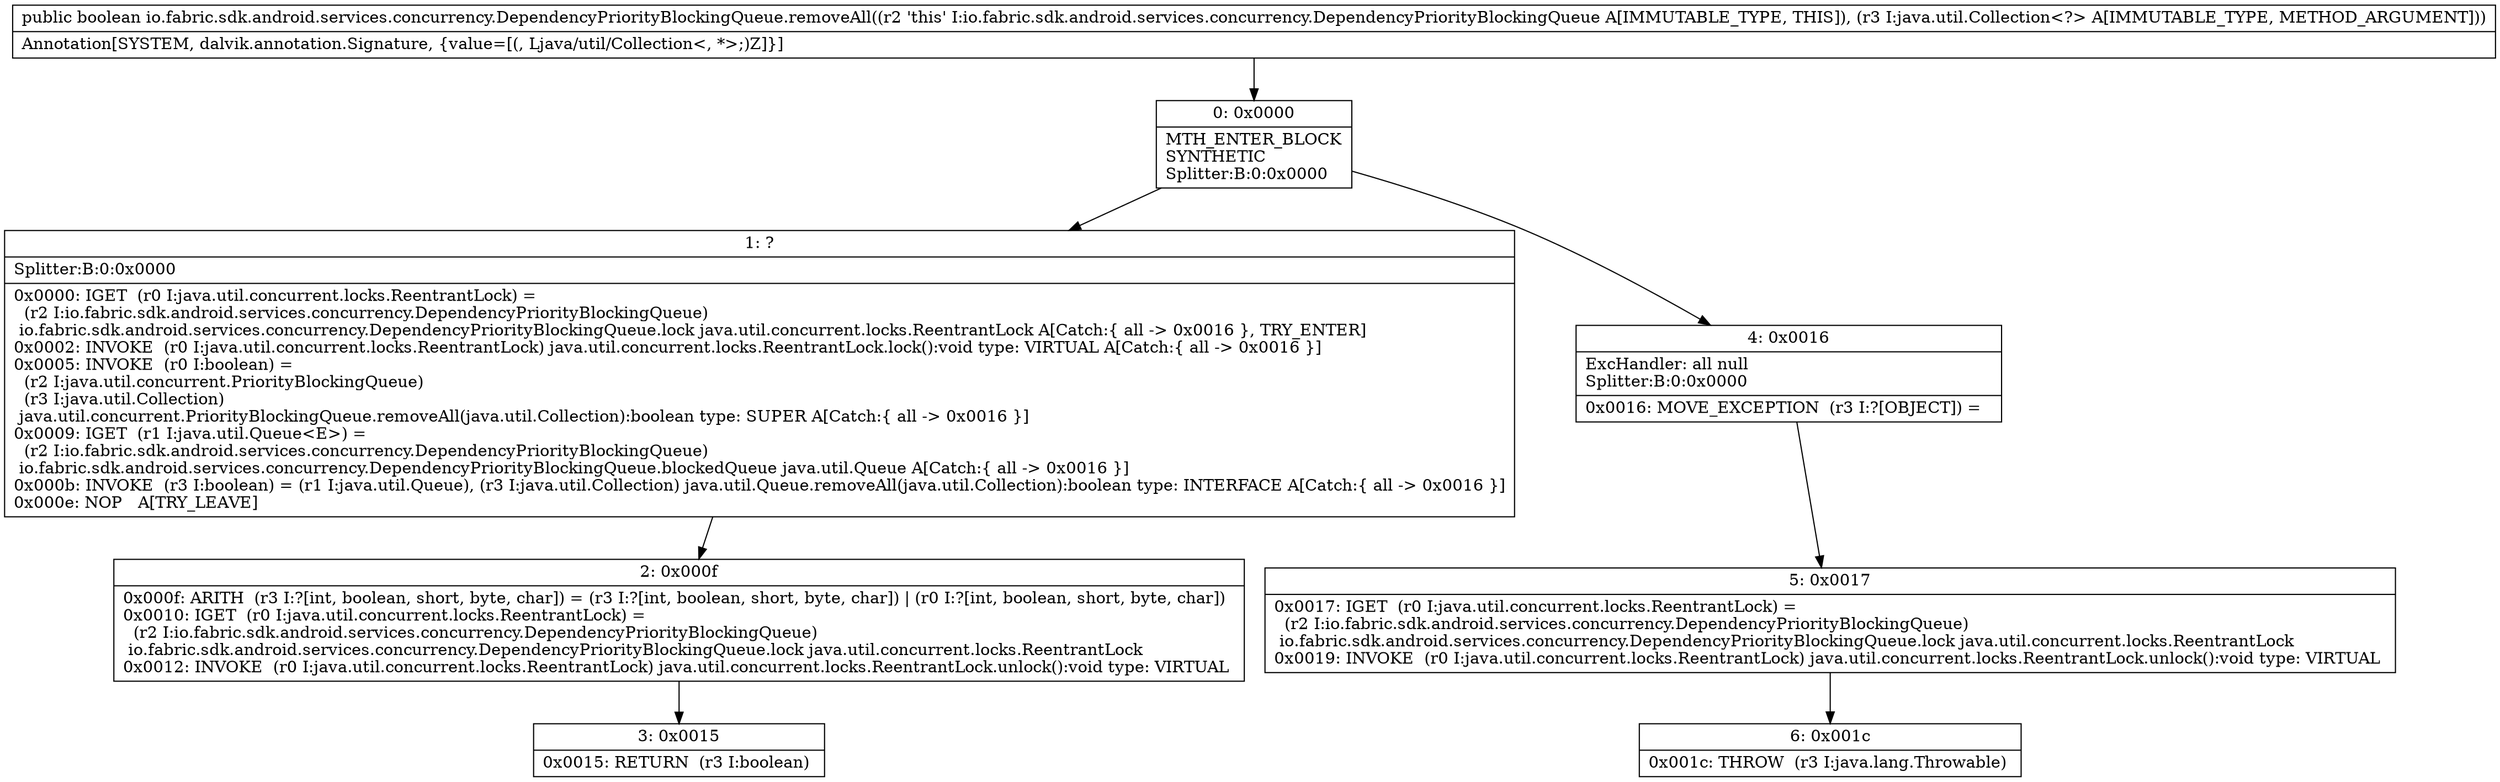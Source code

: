 digraph "CFG forio.fabric.sdk.android.services.concurrency.DependencyPriorityBlockingQueue.removeAll(Ljava\/util\/Collection;)Z" {
Node_0 [shape=record,label="{0\:\ 0x0000|MTH_ENTER_BLOCK\lSYNTHETIC\lSplitter:B:0:0x0000\l}"];
Node_1 [shape=record,label="{1\:\ ?|Splitter:B:0:0x0000\l|0x0000: IGET  (r0 I:java.util.concurrent.locks.ReentrantLock) = \l  (r2 I:io.fabric.sdk.android.services.concurrency.DependencyPriorityBlockingQueue)\l io.fabric.sdk.android.services.concurrency.DependencyPriorityBlockingQueue.lock java.util.concurrent.locks.ReentrantLock A[Catch:\{ all \-\> 0x0016 \}, TRY_ENTER]\l0x0002: INVOKE  (r0 I:java.util.concurrent.locks.ReentrantLock) java.util.concurrent.locks.ReentrantLock.lock():void type: VIRTUAL A[Catch:\{ all \-\> 0x0016 \}]\l0x0005: INVOKE  (r0 I:boolean) = \l  (r2 I:java.util.concurrent.PriorityBlockingQueue)\l  (r3 I:java.util.Collection)\l java.util.concurrent.PriorityBlockingQueue.removeAll(java.util.Collection):boolean type: SUPER A[Catch:\{ all \-\> 0x0016 \}]\l0x0009: IGET  (r1 I:java.util.Queue\<E\>) = \l  (r2 I:io.fabric.sdk.android.services.concurrency.DependencyPriorityBlockingQueue)\l io.fabric.sdk.android.services.concurrency.DependencyPriorityBlockingQueue.blockedQueue java.util.Queue A[Catch:\{ all \-\> 0x0016 \}]\l0x000b: INVOKE  (r3 I:boolean) = (r1 I:java.util.Queue), (r3 I:java.util.Collection) java.util.Queue.removeAll(java.util.Collection):boolean type: INTERFACE A[Catch:\{ all \-\> 0x0016 \}]\l0x000e: NOP   A[TRY_LEAVE]\l}"];
Node_2 [shape=record,label="{2\:\ 0x000f|0x000f: ARITH  (r3 I:?[int, boolean, short, byte, char]) = (r3 I:?[int, boolean, short, byte, char]) \| (r0 I:?[int, boolean, short, byte, char]) \l0x0010: IGET  (r0 I:java.util.concurrent.locks.ReentrantLock) = \l  (r2 I:io.fabric.sdk.android.services.concurrency.DependencyPriorityBlockingQueue)\l io.fabric.sdk.android.services.concurrency.DependencyPriorityBlockingQueue.lock java.util.concurrent.locks.ReentrantLock \l0x0012: INVOKE  (r0 I:java.util.concurrent.locks.ReentrantLock) java.util.concurrent.locks.ReentrantLock.unlock():void type: VIRTUAL \l}"];
Node_3 [shape=record,label="{3\:\ 0x0015|0x0015: RETURN  (r3 I:boolean) \l}"];
Node_4 [shape=record,label="{4\:\ 0x0016|ExcHandler: all null\lSplitter:B:0:0x0000\l|0x0016: MOVE_EXCEPTION  (r3 I:?[OBJECT]) =  \l}"];
Node_5 [shape=record,label="{5\:\ 0x0017|0x0017: IGET  (r0 I:java.util.concurrent.locks.ReentrantLock) = \l  (r2 I:io.fabric.sdk.android.services.concurrency.DependencyPriorityBlockingQueue)\l io.fabric.sdk.android.services.concurrency.DependencyPriorityBlockingQueue.lock java.util.concurrent.locks.ReentrantLock \l0x0019: INVOKE  (r0 I:java.util.concurrent.locks.ReentrantLock) java.util.concurrent.locks.ReentrantLock.unlock():void type: VIRTUAL \l}"];
Node_6 [shape=record,label="{6\:\ 0x001c|0x001c: THROW  (r3 I:java.lang.Throwable) \l}"];
MethodNode[shape=record,label="{public boolean io.fabric.sdk.android.services.concurrency.DependencyPriorityBlockingQueue.removeAll((r2 'this' I:io.fabric.sdk.android.services.concurrency.DependencyPriorityBlockingQueue A[IMMUTABLE_TYPE, THIS]), (r3 I:java.util.Collection\<?\> A[IMMUTABLE_TYPE, METHOD_ARGUMENT]))  | Annotation[SYSTEM, dalvik.annotation.Signature, \{value=[(, Ljava\/util\/Collection\<, *\>;)Z]\}]\l}"];
MethodNode -> Node_0;
Node_0 -> Node_1;
Node_0 -> Node_4;
Node_1 -> Node_2;
Node_2 -> Node_3;
Node_4 -> Node_5;
Node_5 -> Node_6;
}

